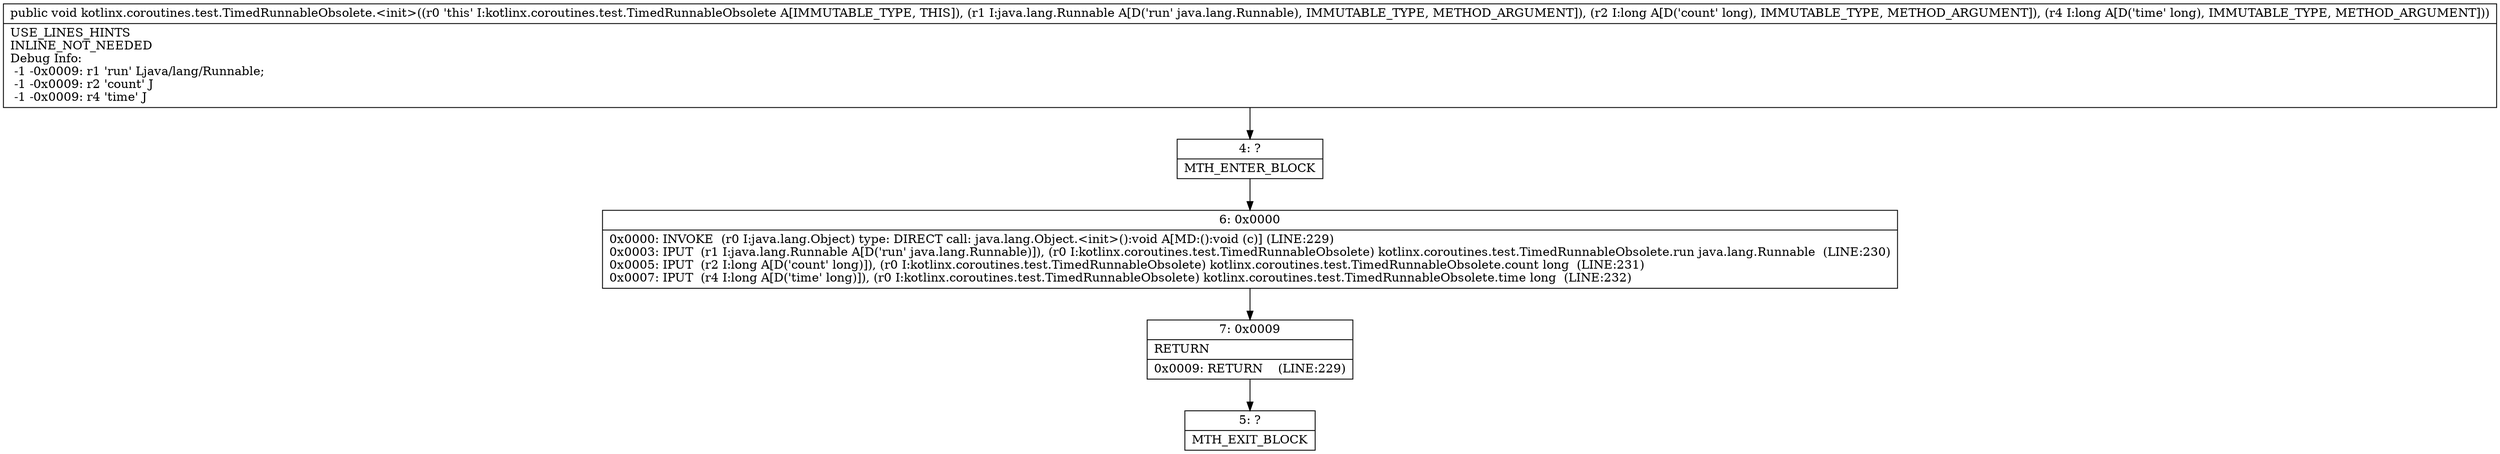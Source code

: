 digraph "CFG forkotlinx.coroutines.test.TimedRunnableObsolete.\<init\>(Ljava\/lang\/Runnable;JJ)V" {
Node_4 [shape=record,label="{4\:\ ?|MTH_ENTER_BLOCK\l}"];
Node_6 [shape=record,label="{6\:\ 0x0000|0x0000: INVOKE  (r0 I:java.lang.Object) type: DIRECT call: java.lang.Object.\<init\>():void A[MD:():void (c)] (LINE:229)\l0x0003: IPUT  (r1 I:java.lang.Runnable A[D('run' java.lang.Runnable)]), (r0 I:kotlinx.coroutines.test.TimedRunnableObsolete) kotlinx.coroutines.test.TimedRunnableObsolete.run java.lang.Runnable  (LINE:230)\l0x0005: IPUT  (r2 I:long A[D('count' long)]), (r0 I:kotlinx.coroutines.test.TimedRunnableObsolete) kotlinx.coroutines.test.TimedRunnableObsolete.count long  (LINE:231)\l0x0007: IPUT  (r4 I:long A[D('time' long)]), (r0 I:kotlinx.coroutines.test.TimedRunnableObsolete) kotlinx.coroutines.test.TimedRunnableObsolete.time long  (LINE:232)\l}"];
Node_7 [shape=record,label="{7\:\ 0x0009|RETURN\l|0x0009: RETURN    (LINE:229)\l}"];
Node_5 [shape=record,label="{5\:\ ?|MTH_EXIT_BLOCK\l}"];
MethodNode[shape=record,label="{public void kotlinx.coroutines.test.TimedRunnableObsolete.\<init\>((r0 'this' I:kotlinx.coroutines.test.TimedRunnableObsolete A[IMMUTABLE_TYPE, THIS]), (r1 I:java.lang.Runnable A[D('run' java.lang.Runnable), IMMUTABLE_TYPE, METHOD_ARGUMENT]), (r2 I:long A[D('count' long), IMMUTABLE_TYPE, METHOD_ARGUMENT]), (r4 I:long A[D('time' long), IMMUTABLE_TYPE, METHOD_ARGUMENT]))  | USE_LINES_HINTS\lINLINE_NOT_NEEDED\lDebug Info:\l  \-1 \-0x0009: r1 'run' Ljava\/lang\/Runnable;\l  \-1 \-0x0009: r2 'count' J\l  \-1 \-0x0009: r4 'time' J\l}"];
MethodNode -> Node_4;Node_4 -> Node_6;
Node_6 -> Node_7;
Node_7 -> Node_5;
}

